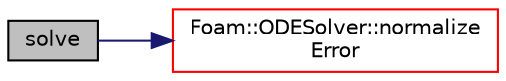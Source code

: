 digraph "solve"
{
  bgcolor="transparent";
  edge [fontname="Helvetica",fontsize="10",labelfontname="Helvetica",labelfontsize="10"];
  node [fontname="Helvetica",fontsize="10",shape=record];
  rankdir="LR";
  Node150 [label="solve",height=0.2,width=0.4,color="black", fillcolor="grey75", style="filled", fontcolor="black"];
  Node150 -> Node151 [color="midnightblue",fontsize="10",style="solid",fontname="Helvetica"];
  Node151 [label="Foam::ODESolver::normalize\lError",height=0.2,width=0.4,color="red",URL="$a26689.html#a7656ba3e8575685fe1f2d0ed1df1902a",tooltip="Return the nomalized scalar error. "];
}
